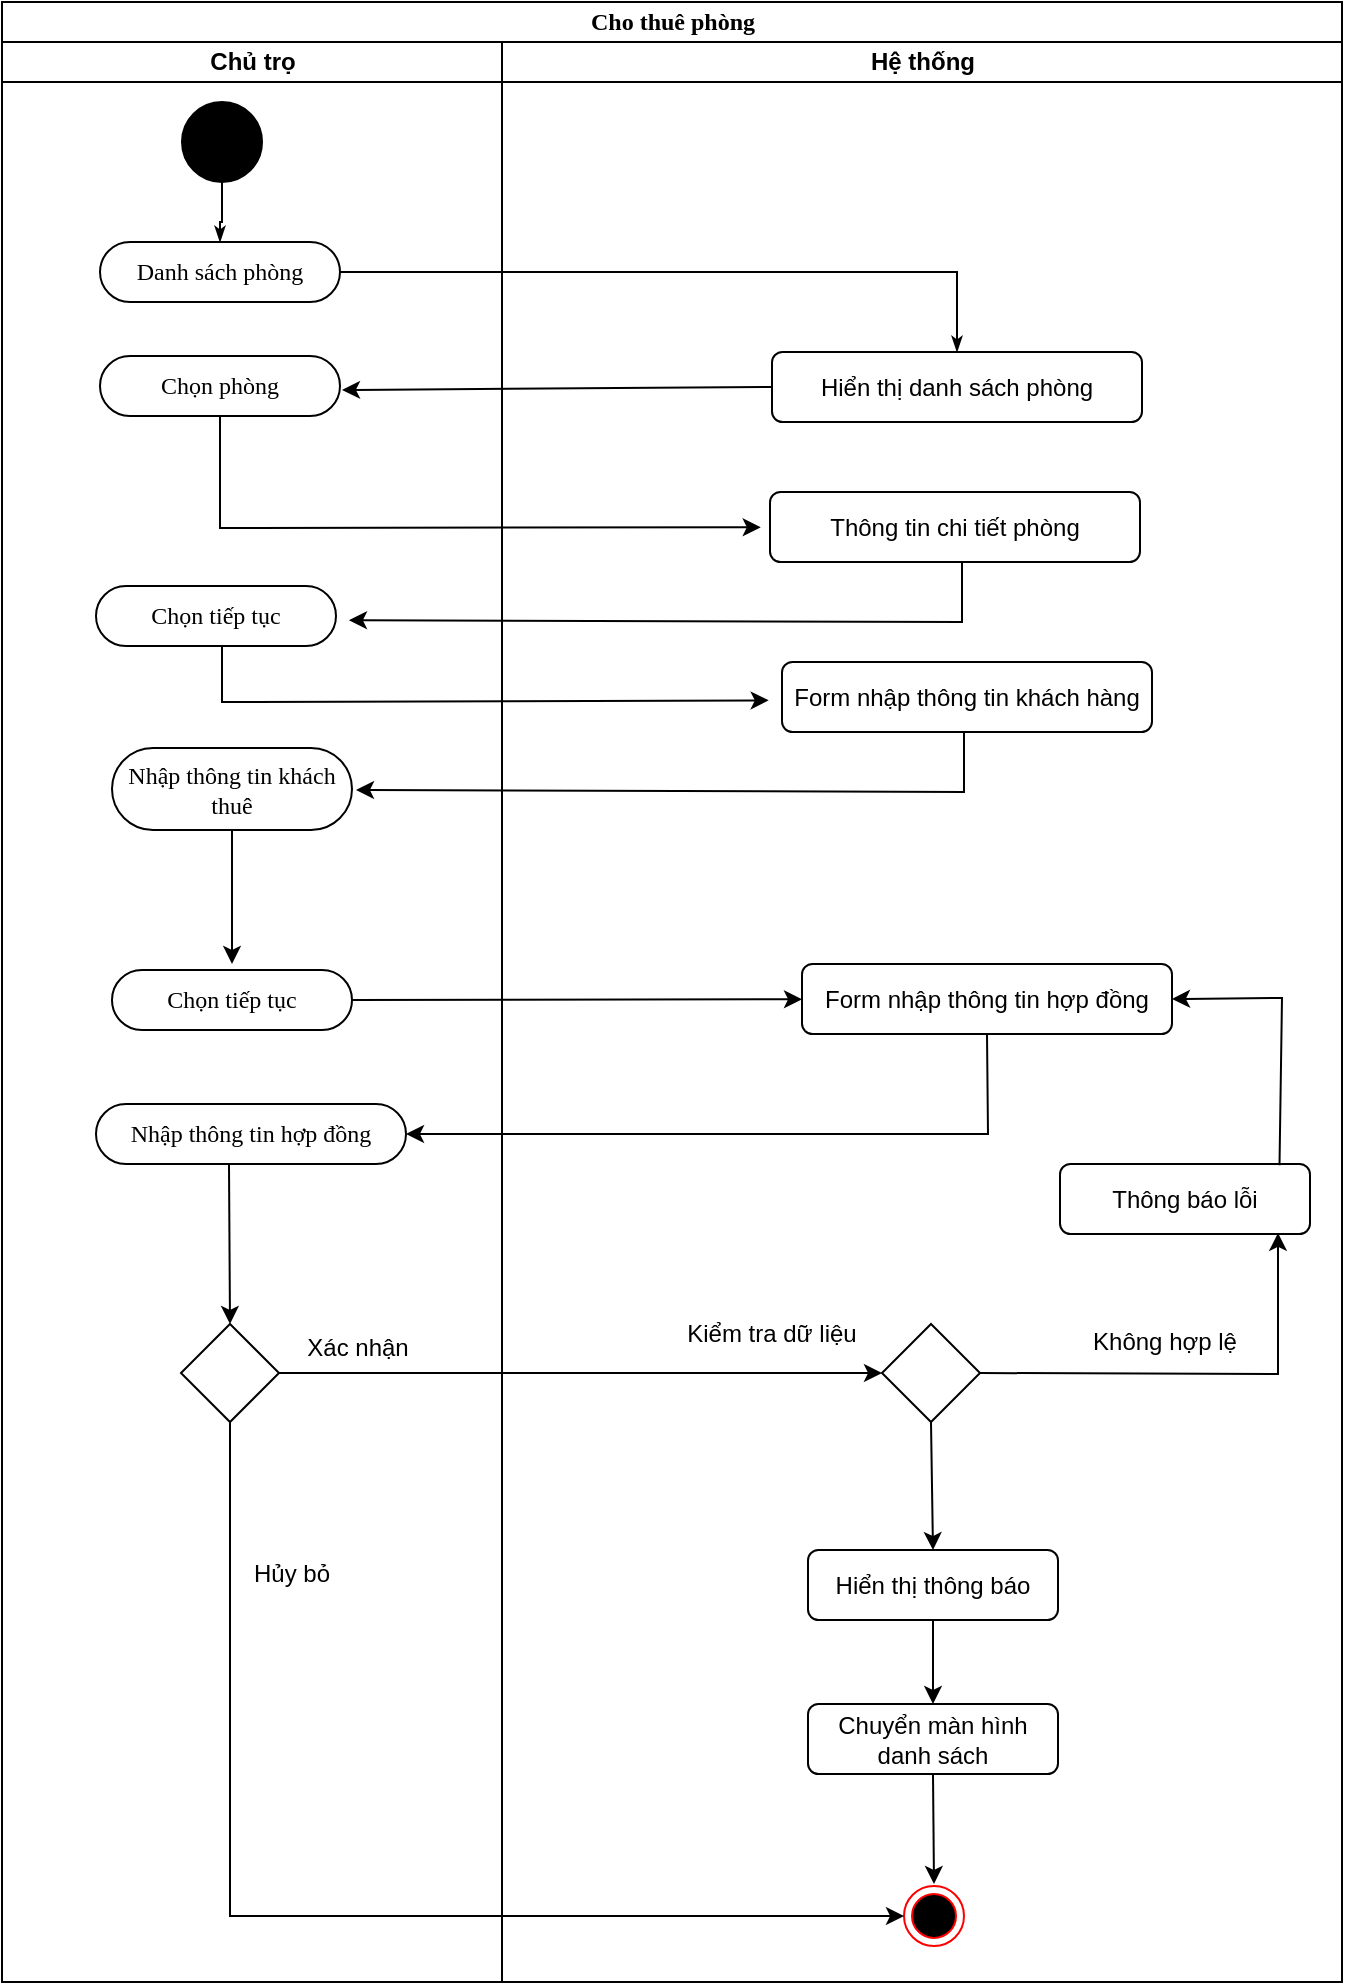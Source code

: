 <mxfile version="24.4.4" type="device">
  <diagram name="Page-1" id="0783ab3e-0a74-02c8-0abd-f7b4e66b4bec">
    <mxGraphModel dx="1118" dy="561" grid="1" gridSize="10" guides="1" tooltips="1" connect="1" arrows="1" fold="1" page="1" pageScale="1" pageWidth="850" pageHeight="1100" background="none" math="0" shadow="0">
      <root>
        <mxCell id="0" />
        <mxCell id="1" parent="0" />
        <mxCell id="1c1d494c118603dd-1" value="Cho thuê phòng" style="swimlane;html=1;childLayout=stackLayout;startSize=20;rounded=0;shadow=0;comic=0;labelBackgroundColor=none;strokeWidth=1;fontFamily=Verdana;fontSize=12;align=center;" parent="1" vertex="1">
          <mxGeometry x="40" y="19" width="670" height="990" as="geometry" />
        </mxCell>
        <mxCell id="1c1d494c118603dd-2" value="Chủ trọ" style="swimlane;html=1;startSize=20;" parent="1c1d494c118603dd-1" vertex="1">
          <mxGeometry y="20" width="250" height="970" as="geometry" />
        </mxCell>
        <mxCell id="1c1d494c118603dd-27" style="edgeStyle=orthogonalEdgeStyle;rounded=0;html=1;labelBackgroundColor=none;startArrow=none;startFill=0;startSize=5;endArrow=classicThin;endFill=1;endSize=5;jettySize=auto;orthogonalLoop=1;strokeWidth=1;fontFamily=Verdana;fontSize=12" parent="1c1d494c118603dd-2" source="60571a20871a0731-4" target="60571a20871a0731-8" edge="1">
          <mxGeometry relative="1" as="geometry" />
        </mxCell>
        <mxCell id="60571a20871a0731-4" value="" style="ellipse;whiteSpace=wrap;html=1;rounded=0;shadow=0;comic=0;labelBackgroundColor=none;strokeWidth=1;fillColor=#000000;fontFamily=Verdana;fontSize=12;align=center;" parent="1c1d494c118603dd-2" vertex="1">
          <mxGeometry x="90" y="30" width="40" height="40" as="geometry" />
        </mxCell>
        <mxCell id="60571a20871a0731-8" value="Danh sách phòng" style="rounded=1;whiteSpace=wrap;html=1;shadow=0;comic=0;labelBackgroundColor=none;strokeWidth=1;fontFamily=Verdana;fontSize=12;align=center;arcSize=50;" parent="1c1d494c118603dd-2" vertex="1">
          <mxGeometry x="49" y="100" width="120" height="30" as="geometry" />
        </mxCell>
        <mxCell id="xou5o9W6IZBxpLFCHj1X-3" value="Chọn phòng" style="rounded=1;whiteSpace=wrap;html=1;shadow=0;comic=0;labelBackgroundColor=none;strokeWidth=1;fontFamily=Verdana;fontSize=12;align=center;arcSize=50;" parent="1c1d494c118603dd-2" vertex="1">
          <mxGeometry x="49" y="157" width="120" height="30" as="geometry" />
        </mxCell>
        <mxCell id="xou5o9W6IZBxpLFCHj1X-16" value="Chọn tiếp tục" style="rounded=1;whiteSpace=wrap;html=1;shadow=0;comic=0;labelBackgroundColor=none;strokeWidth=1;fontFamily=Verdana;fontSize=12;align=center;arcSize=50;" parent="1c1d494c118603dd-2" vertex="1">
          <mxGeometry x="47" y="272" width="120" height="30" as="geometry" />
        </mxCell>
        <mxCell id="xou5o9W6IZBxpLFCHj1X-17" value="" style="endArrow=classic;html=1;rounded=0;exitX=0.5;exitY=1;exitDx=0;exitDy=0;entryX=-0.036;entryY=0.548;entryDx=0;entryDy=0;entryPerimeter=0;" parent="1c1d494c118603dd-2" target="xou5o9W6IZBxpLFCHj1X-18" edge="1">
          <mxGeometry width="50" height="50" relative="1" as="geometry">
            <mxPoint x="110" y="302" as="sourcePoint" />
            <mxPoint x="380" y="358" as="targetPoint" />
            <Array as="points">
              <mxPoint x="110" y="330" />
            </Array>
          </mxGeometry>
        </mxCell>
        <mxCell id="xou5o9W6IZBxpLFCHj1X-20" value="Nhập thông tin khách thuê" style="rounded=1;whiteSpace=wrap;html=1;shadow=0;comic=0;labelBackgroundColor=none;strokeWidth=1;fontFamily=Verdana;fontSize=12;align=center;arcSize=50;" parent="1c1d494c118603dd-2" vertex="1">
          <mxGeometry x="55" y="353" width="120" height="41" as="geometry" />
        </mxCell>
        <mxCell id="xou5o9W6IZBxpLFCHj1X-22" value="Chọn tiếp tục" style="rounded=1;whiteSpace=wrap;html=1;shadow=0;comic=0;labelBackgroundColor=none;strokeWidth=1;fontFamily=Verdana;fontSize=12;align=center;arcSize=50;" parent="1c1d494c118603dd-2" vertex="1">
          <mxGeometry x="55" y="464" width="120" height="30" as="geometry" />
        </mxCell>
        <mxCell id="xou5o9W6IZBxpLFCHj1X-26" value="Nhập thông tin hợp đồng" style="rounded=1;whiteSpace=wrap;html=1;shadow=0;comic=0;labelBackgroundColor=none;strokeWidth=1;fontFamily=Verdana;fontSize=12;align=center;arcSize=50;" parent="1c1d494c118603dd-2" vertex="1">
          <mxGeometry x="47" y="531" width="155" height="30" as="geometry" />
        </mxCell>
        <mxCell id="xou5o9W6IZBxpLFCHj1X-27" value="" style="endArrow=classic;html=1;rounded=0;exitX=0.429;exitY=0.999;exitDx=0;exitDy=0;exitPerimeter=0;entryX=0.5;entryY=0;entryDx=0;entryDy=0;" parent="1c1d494c118603dd-2" source="xou5o9W6IZBxpLFCHj1X-26" target="xou5o9W6IZBxpLFCHj1X-28" edge="1">
          <mxGeometry width="50" height="50" relative="1" as="geometry">
            <mxPoint x="114.44" y="571" as="sourcePoint" />
            <mxPoint x="114" y="641" as="targetPoint" />
          </mxGeometry>
        </mxCell>
        <mxCell id="xou5o9W6IZBxpLFCHj1X-28" value="" style="rhombus;whiteSpace=wrap;html=1;" parent="1c1d494c118603dd-2" vertex="1">
          <mxGeometry x="89.5" y="641" width="49" height="49" as="geometry" />
        </mxCell>
        <mxCell id="xou5o9W6IZBxpLFCHj1X-30" value="Xác nhận" style="text;html=1;align=center;verticalAlign=middle;whiteSpace=wrap;rounded=0;" parent="1c1d494c118603dd-2" vertex="1">
          <mxGeometry x="148" y="638" width="60" height="30" as="geometry" />
        </mxCell>
        <mxCell id="xou5o9W6IZBxpLFCHj1X-59" value="Hủy bỏ" style="text;html=1;align=center;verticalAlign=middle;whiteSpace=wrap;rounded=0;" parent="1c1d494c118603dd-2" vertex="1">
          <mxGeometry x="115" y="751" width="60" height="30" as="geometry" />
        </mxCell>
        <mxCell id="1c1d494c118603dd-4" value="Hệ thống" style="swimlane;html=1;startSize=20;" parent="1c1d494c118603dd-1" vertex="1">
          <mxGeometry x="250" y="20" width="420" height="970" as="geometry" />
        </mxCell>
        <mxCell id="xou5o9W6IZBxpLFCHj1X-1" value="Hiển thị danh sách phòng" style="rounded=1;whiteSpace=wrap;html=1;" parent="1c1d494c118603dd-4" vertex="1">
          <mxGeometry x="135" y="155" width="185" height="35" as="geometry" />
        </mxCell>
        <mxCell id="xou5o9W6IZBxpLFCHj1X-9" value="Thông tin chi tiết phòng" style="rounded=1;whiteSpace=wrap;html=1;" parent="1c1d494c118603dd-4" vertex="1">
          <mxGeometry x="134" y="225" width="185" height="35" as="geometry" />
        </mxCell>
        <mxCell id="xou5o9W6IZBxpLFCHj1X-18" value="Form nhập thông tin khách hàng" style="rounded=1;whiteSpace=wrap;html=1;" parent="1c1d494c118603dd-4" vertex="1">
          <mxGeometry x="140" y="310" width="185" height="35" as="geometry" />
        </mxCell>
        <mxCell id="xou5o9W6IZBxpLFCHj1X-19" value="" style="endArrow=classic;html=1;rounded=0;exitX=0.5;exitY=1;exitDx=0;exitDy=0;entryX=1.054;entryY=0.57;entryDx=0;entryDy=0;entryPerimeter=0;" parent="1c1d494c118603dd-4" edge="1">
          <mxGeometry width="50" height="50" relative="1" as="geometry">
            <mxPoint x="231" y="345" as="sourcePoint" />
            <mxPoint x="-73" y="374" as="targetPoint" />
            <Array as="points">
              <mxPoint x="231" y="375" />
            </Array>
          </mxGeometry>
        </mxCell>
        <mxCell id="xou5o9W6IZBxpLFCHj1X-24" value="Form nhập thông tin hợp đồng" style="rounded=1;whiteSpace=wrap;html=1;" parent="1c1d494c118603dd-4" vertex="1">
          <mxGeometry x="150" y="461" width="185" height="35" as="geometry" />
        </mxCell>
        <mxCell id="xou5o9W6IZBxpLFCHj1X-31" value="" style="rhombus;whiteSpace=wrap;html=1;" parent="1c1d494c118603dd-4" vertex="1">
          <mxGeometry x="190" y="641" width="49" height="49" as="geometry" />
        </mxCell>
        <mxCell id="xou5o9W6IZBxpLFCHj1X-32" value="Kiểm tra dữ liệu" style="text;html=1;align=center;verticalAlign=middle;whiteSpace=wrap;rounded=0;" parent="1c1d494c118603dd-4" vertex="1">
          <mxGeometry x="90" y="631" width="90" height="30" as="geometry" />
        </mxCell>
        <mxCell id="xou5o9W6IZBxpLFCHj1X-33" value="Thông báo lỗi" style="rounded=1;whiteSpace=wrap;html=1;" parent="1c1d494c118603dd-4" vertex="1">
          <mxGeometry x="279" y="561" width="125" height="35" as="geometry" />
        </mxCell>
        <mxCell id="xou5o9W6IZBxpLFCHj1X-34" value="" style="endArrow=classic;html=1;rounded=0;exitX=1;exitY=0.5;exitDx=0;exitDy=0;entryX=0.872;entryY=0.984;entryDx=0;entryDy=0;entryPerimeter=0;" parent="1c1d494c118603dd-4" source="xou5o9W6IZBxpLFCHj1X-31" target="xou5o9W6IZBxpLFCHj1X-33" edge="1">
          <mxGeometry width="50" height="50" relative="1" as="geometry">
            <mxPoint x="282" y="665.5" as="sourcePoint" />
            <mxPoint x="341.5" y="596.0" as="targetPoint" />
            <Array as="points">
              <mxPoint x="388" y="666" />
            </Array>
          </mxGeometry>
        </mxCell>
        <mxCell id="xou5o9W6IZBxpLFCHj1X-35" value="Không hợp lệ" style="text;html=1;align=center;verticalAlign=middle;whiteSpace=wrap;rounded=0;" parent="1c1d494c118603dd-4" vertex="1">
          <mxGeometry x="286" y="635" width="91" height="30" as="geometry" />
        </mxCell>
        <mxCell id="xou5o9W6IZBxpLFCHj1X-36" value="" style="endArrow=classic;html=1;rounded=0;exitX=0.878;exitY=0.018;exitDx=0;exitDy=0;entryX=1;entryY=0.5;entryDx=0;entryDy=0;exitPerimeter=0;" parent="1c1d494c118603dd-4" source="xou5o9W6IZBxpLFCHj1X-33" target="xou5o9W6IZBxpLFCHj1X-24" edge="1">
          <mxGeometry width="50" height="50" relative="1" as="geometry">
            <mxPoint x="-90" y="691" as="sourcePoint" />
            <mxPoint x="-40" y="641" as="targetPoint" />
            <Array as="points">
              <mxPoint x="390" y="478" />
            </Array>
          </mxGeometry>
        </mxCell>
        <mxCell id="xou5o9W6IZBxpLFCHj1X-37" value="Hiển thị thông báo" style="rounded=1;whiteSpace=wrap;html=1;" parent="1c1d494c118603dd-4" vertex="1">
          <mxGeometry x="153" y="754" width="125" height="35" as="geometry" />
        </mxCell>
        <mxCell id="xou5o9W6IZBxpLFCHj1X-38" value="Chuyển màn hình danh sách" style="rounded=1;whiteSpace=wrap;html=1;" parent="1c1d494c118603dd-4" vertex="1">
          <mxGeometry x="153" y="831" width="125" height="35" as="geometry" />
        </mxCell>
        <mxCell id="xou5o9W6IZBxpLFCHj1X-39" value="" style="endArrow=classic;html=1;rounded=0;exitX=0.5;exitY=1;exitDx=0;exitDy=0;entryX=0.5;entryY=0;entryDx=0;entryDy=0;" parent="1c1d494c118603dd-4" source="xou5o9W6IZBxpLFCHj1X-31" target="xou5o9W6IZBxpLFCHj1X-37" edge="1">
          <mxGeometry width="50" height="50" relative="1" as="geometry">
            <mxPoint x="-127" y="571" as="sourcePoint" />
            <mxPoint x="-126" y="651" as="targetPoint" />
          </mxGeometry>
        </mxCell>
        <mxCell id="xou5o9W6IZBxpLFCHj1X-55" value="" style="endArrow=classic;html=1;rounded=0;exitX=0.5;exitY=1;exitDx=0;exitDy=0;" parent="1c1d494c118603dd-4" source="xou5o9W6IZBxpLFCHj1X-37" target="xou5o9W6IZBxpLFCHj1X-38" edge="1">
          <mxGeometry width="50" height="50" relative="1" as="geometry">
            <mxPoint x="225" y="700" as="sourcePoint" />
            <mxPoint x="226" y="764" as="targetPoint" />
          </mxGeometry>
        </mxCell>
        <mxCell id="xou5o9W6IZBxpLFCHj1X-57" value="" style="ellipse;html=1;shape=endState;fillColor=#000000;strokeColor=#ff0000;" parent="1c1d494c118603dd-4" vertex="1">
          <mxGeometry x="201" y="922" width="30" height="30" as="geometry" />
        </mxCell>
        <mxCell id="1c1d494c118603dd-28" style="rounded=0;html=1;labelBackgroundColor=none;startArrow=none;startFill=0;startSize=5;endArrow=classicThin;endFill=1;endSize=5;jettySize=auto;orthogonalLoop=1;strokeWidth=1;fontFamily=Verdana;fontSize=12;edgeStyle=orthogonalEdgeStyle;entryX=0.5;entryY=0;entryDx=0;entryDy=0;" parent="1c1d494c118603dd-1" source="60571a20871a0731-8" target="xou5o9W6IZBxpLFCHj1X-1" edge="1">
          <mxGeometry relative="1" as="geometry">
            <mxPoint x="500" y="190" as="targetPoint" />
          </mxGeometry>
        </mxCell>
        <mxCell id="xou5o9W6IZBxpLFCHj1X-10" value="" style="endArrow=classic;html=1;rounded=0;exitX=0.5;exitY=1;exitDx=0;exitDy=0;entryX=-0.025;entryY=0.504;entryDx=0;entryDy=0;entryPerimeter=0;" parent="1c1d494c118603dd-1" source="xou5o9W6IZBxpLFCHj1X-3" target="xou5o9W6IZBxpLFCHj1X-9" edge="1">
          <mxGeometry width="50" height="50" relative="1" as="geometry">
            <mxPoint x="250" y="280" as="sourcePoint" />
            <mxPoint x="300" y="230" as="targetPoint" />
            <Array as="points">
              <mxPoint x="109" y="263" />
            </Array>
          </mxGeometry>
        </mxCell>
        <mxCell id="xou5o9W6IZBxpLFCHj1X-15" value="" style="endArrow=classic;html=1;rounded=0;entryX=1.054;entryY=0.57;entryDx=0;entryDy=0;entryPerimeter=0;" parent="1c1d494c118603dd-1" target="xou5o9W6IZBxpLFCHj1X-16" edge="1">
          <mxGeometry width="50" height="50" relative="1" as="geometry">
            <mxPoint x="480" y="280" as="sourcePoint" />
            <mxPoint x="160" y="310" as="targetPoint" />
            <Array as="points">
              <mxPoint x="480" y="310" />
            </Array>
          </mxGeometry>
        </mxCell>
        <mxCell id="xou5o9W6IZBxpLFCHj1X-23" value="" style="endArrow=classic;html=1;rounded=0;exitX=1;exitY=0.5;exitDx=0;exitDy=0;" parent="1c1d494c118603dd-1" source="xou5o9W6IZBxpLFCHj1X-22" target="xou5o9W6IZBxpLFCHj1X-24" edge="1">
          <mxGeometry width="50" height="50" relative="1" as="geometry">
            <mxPoint x="175" y="501" as="sourcePoint" />
            <mxPoint x="380" y="493" as="targetPoint" />
            <Array as="points" />
          </mxGeometry>
        </mxCell>
        <mxCell id="xou5o9W6IZBxpLFCHj1X-25" value="" style="endArrow=classic;html=1;rounded=0;exitX=0.5;exitY=1;exitDx=0;exitDy=0;entryX=1;entryY=0.5;entryDx=0;entryDy=0;" parent="1c1d494c118603dd-1" source="xou5o9W6IZBxpLFCHj1X-24" target="xou5o9W6IZBxpLFCHj1X-26" edge="1">
          <mxGeometry width="50" height="50" relative="1" as="geometry">
            <mxPoint x="491" y="375" as="sourcePoint" />
            <mxPoint x="187" y="404" as="targetPoint" />
            <Array as="points">
              <mxPoint x="493" y="566" />
            </Array>
          </mxGeometry>
        </mxCell>
        <mxCell id="xou5o9W6IZBxpLFCHj1X-29" value="" style="endArrow=classic;html=1;rounded=0;exitX=1;exitY=0.5;exitDx=0;exitDy=0;entryX=0;entryY=0.5;entryDx=0;entryDy=0;" parent="1c1d494c118603dd-1" source="xou5o9W6IZBxpLFCHj1X-28" target="xou5o9W6IZBxpLFCHj1X-31" edge="1">
          <mxGeometry width="50" height="50" relative="1" as="geometry">
            <mxPoint x="170" y="711" as="sourcePoint" />
            <mxPoint x="480" y="686" as="targetPoint" />
          </mxGeometry>
        </mxCell>
        <mxCell id="xou5o9W6IZBxpLFCHj1X-58" value="" style="endArrow=classic;html=1;rounded=0;exitX=0.5;exitY=1;exitDx=0;exitDy=0;entryX=0;entryY=0.5;entryDx=0;entryDy=0;" parent="1c1d494c118603dd-1" source="xou5o9W6IZBxpLFCHj1X-28" target="xou5o9W6IZBxpLFCHj1X-57" edge="1">
          <mxGeometry width="50" height="50" relative="1" as="geometry">
            <mxPoint x="149" y="696" as="sourcePoint" />
            <mxPoint x="450" y="696" as="targetPoint" />
            <Array as="points">
              <mxPoint x="114" y="957" />
            </Array>
          </mxGeometry>
        </mxCell>
        <mxCell id="xou5o9W6IZBxpLFCHj1X-2" value="" style="endArrow=classic;html=1;rounded=0;exitX=0;exitY=0.5;exitDx=0;exitDy=0;" parent="1" source="xou5o9W6IZBxpLFCHj1X-1" edge="1">
          <mxGeometry width="50" height="50" relative="1" as="geometry">
            <mxPoint x="330" y="310" as="sourcePoint" />
            <mxPoint x="210" y="213" as="targetPoint" />
          </mxGeometry>
        </mxCell>
        <mxCell id="xou5o9W6IZBxpLFCHj1X-21" value="" style="endArrow=classic;html=1;rounded=0;exitX=0.5;exitY=1;exitDx=0;exitDy=0;" parent="1" source="xou5o9W6IZBxpLFCHj1X-20" edge="1">
          <mxGeometry width="50" height="50" relative="1" as="geometry">
            <mxPoint x="320" y="400" as="sourcePoint" />
            <mxPoint x="155" y="500" as="targetPoint" />
          </mxGeometry>
        </mxCell>
        <mxCell id="xou5o9W6IZBxpLFCHj1X-56" value="" style="endArrow=classic;html=1;rounded=0;exitX=0.5;exitY=1;exitDx=0;exitDy=0;" parent="1" source="xou5o9W6IZBxpLFCHj1X-38" edge="1">
          <mxGeometry width="50" height="50" relative="1" as="geometry">
            <mxPoint x="516" y="838" as="sourcePoint" />
            <mxPoint x="506" y="960" as="targetPoint" />
          </mxGeometry>
        </mxCell>
      </root>
    </mxGraphModel>
  </diagram>
</mxfile>
